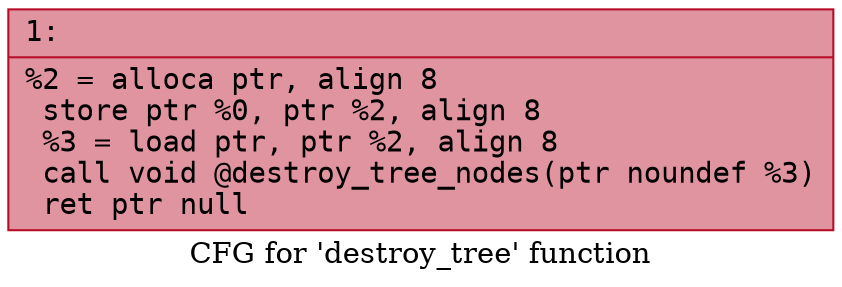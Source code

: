 digraph "CFG for 'destroy_tree' function" {
	label="CFG for 'destroy_tree' function";

	Node0x6000020265d0 [shape=record,color="#b70d28ff", style=filled, fillcolor="#b70d2870" fontname="Courier",label="{1:\l|  %2 = alloca ptr, align 8\l  store ptr %0, ptr %2, align 8\l  %3 = load ptr, ptr %2, align 8\l  call void @destroy_tree_nodes(ptr noundef %3)\l  ret ptr null\l}"];
}
